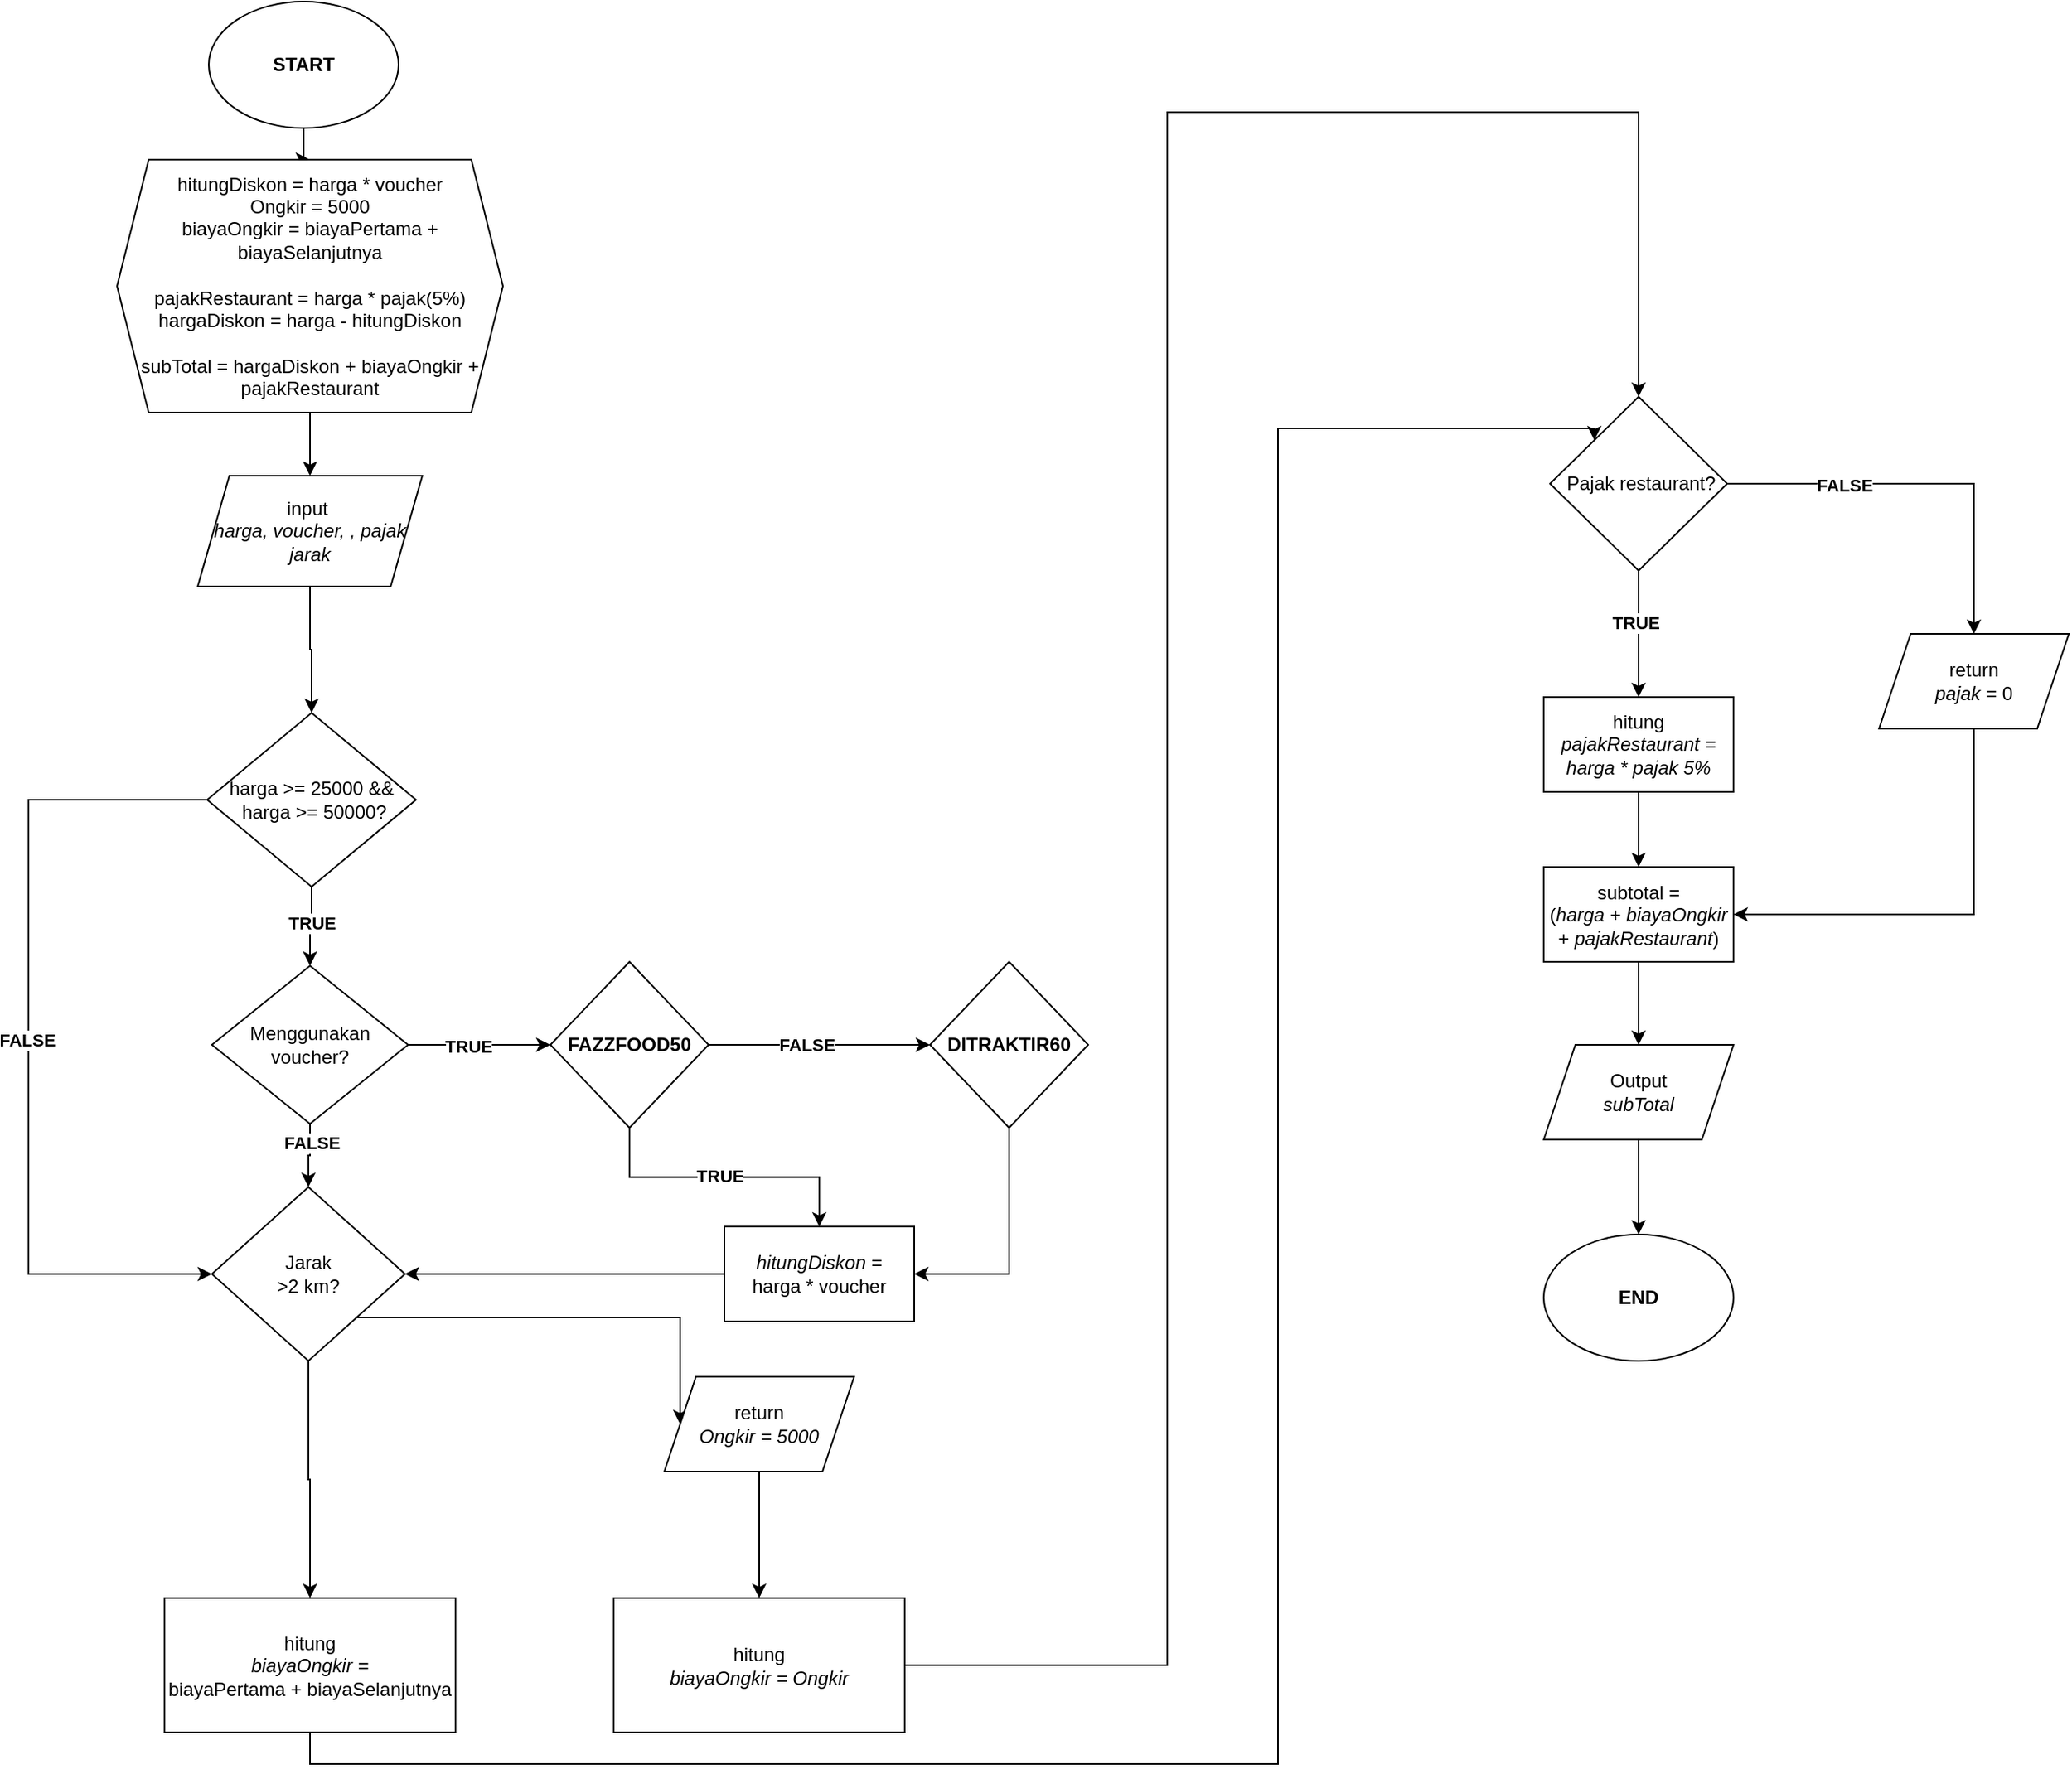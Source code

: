 <mxfile version="24.3.1" type="device" pages="2">
  <diagram name="Halaman-1" id="eNIid-b4z3w45mjWTmTH">
    <mxGraphModel dx="794" dy="412" grid="1" gridSize="10" guides="1" tooltips="1" connect="1" arrows="1" fold="1" page="1" pageScale="1" pageWidth="827" pageHeight="1169" math="0" shadow="0">
      <root>
        <mxCell id="0" />
        <mxCell id="1" parent="0" />
        <mxCell id="M_H7tDQbSuguibHbzKEM-14" value="" style="edgeStyle=orthogonalEdgeStyle;rounded=0;orthogonalLoop=1;jettySize=auto;html=1;" parent="1" source="M_H7tDQbSuguibHbzKEM-1" target="M_H7tDQbSuguibHbzKEM-3" edge="1">
          <mxGeometry relative="1" as="geometry" />
        </mxCell>
        <mxCell id="M_H7tDQbSuguibHbzKEM-1" value="&lt;b&gt;START&lt;/b&gt;" style="ellipse;whiteSpace=wrap;html=1;" parent="1" vertex="1">
          <mxGeometry x="354" y="60" width="120" height="80" as="geometry" />
        </mxCell>
        <mxCell id="M_H7tDQbSuguibHbzKEM-15" value="" style="edgeStyle=orthogonalEdgeStyle;rounded=0;orthogonalLoop=1;jettySize=auto;html=1;" parent="1" source="M_H7tDQbSuguibHbzKEM-3" target="M_H7tDQbSuguibHbzKEM-4" edge="1">
          <mxGeometry relative="1" as="geometry" />
        </mxCell>
        <mxCell id="M_H7tDQbSuguibHbzKEM-3" value="&lt;div&gt;&lt;span style=&quot;background-color: initial;&quot;&gt;hitungDisko&lt;/span&gt;&lt;span style=&quot;background-color: initial;&quot;&gt;n = harga * voucher&lt;/span&gt;&lt;/div&gt;&lt;div&gt;&lt;span style=&quot;background-color: initial;&quot;&gt;Ongkir = 5000&lt;/span&gt;&lt;/div&gt;&lt;div&gt;&lt;span style=&quot;background-color: initial;&quot;&gt;biayaOngkir = biayaPertama + biayaSelanjutnya&lt;/span&gt;&lt;/div&gt;&lt;div&gt;&lt;span style=&quot;background-color: initial;&quot;&gt;&lt;br&gt;&lt;/span&gt;&lt;/div&gt;&lt;div&gt;&lt;span style=&quot;background-color: initial;&quot;&gt;pajakRestaurant = harga * pajak(5%)&lt;/span&gt;&lt;/div&gt;&lt;div&gt;&lt;span style=&quot;background-color: initial;&quot;&gt;hargaDiskon = harga - hitungDiskon&lt;/span&gt;&lt;/div&gt;&lt;div&gt;&lt;span style=&quot;background-color: initial;&quot;&gt;&lt;br&gt;&lt;/span&gt;&lt;/div&gt;&lt;div&gt;&lt;span style=&quot;background-color: initial;&quot;&gt;subTotal = hargaDiskon + biayaOngkir + pajakRestaurant&lt;/span&gt;&lt;/div&gt;" style="shape=hexagon;perimeter=hexagonPerimeter2;whiteSpace=wrap;html=1;fixedSize=1;" parent="1" vertex="1">
          <mxGeometry x="296" y="160" width="244" height="160" as="geometry" />
        </mxCell>
        <mxCell id="nIbLB-oAtrkBY3EiPWz1-5" value="" style="edgeStyle=orthogonalEdgeStyle;rounded=0;orthogonalLoop=1;jettySize=auto;html=1;" parent="1" source="M_H7tDQbSuguibHbzKEM-4" target="nIbLB-oAtrkBY3EiPWz1-1" edge="1">
          <mxGeometry relative="1" as="geometry" />
        </mxCell>
        <mxCell id="M_H7tDQbSuguibHbzKEM-4" value="input&amp;nbsp;&lt;div&gt;&lt;i&gt;harga, voucher, , pajak jarak&lt;/i&gt;&lt;/div&gt;" style="shape=parallelogram;perimeter=parallelogramPerimeter;whiteSpace=wrap;html=1;fixedSize=1;" parent="1" vertex="1">
          <mxGeometry x="347" y="360" width="142" height="70" as="geometry" />
        </mxCell>
        <mxCell id="nIbLB-oAtrkBY3EiPWz1-10" value="" style="edgeStyle=orthogonalEdgeStyle;rounded=0;orthogonalLoop=1;jettySize=auto;html=1;" parent="1" source="M_H7tDQbSuguibHbzKEM-5" target="M_H7tDQbSuguibHbzKEM-9" edge="1">
          <mxGeometry relative="1" as="geometry" />
        </mxCell>
        <mxCell id="nIbLB-oAtrkBY3EiPWz1-39" value="&lt;b&gt;TRUE&lt;/b&gt;" style="edgeLabel;html=1;align=center;verticalAlign=middle;resizable=0;points=[];" parent="nIbLB-oAtrkBY3EiPWz1-10" vertex="1" connectable="0">
          <mxGeometry x="-0.128" y="-1" relative="1" as="geometry">
            <mxPoint x="-1" as="offset" />
          </mxGeometry>
        </mxCell>
        <mxCell id="nIbLB-oAtrkBY3EiPWz1-11" style="edgeStyle=orthogonalEdgeStyle;rounded=0;orthogonalLoop=1;jettySize=auto;html=1;exitX=0.5;exitY=1;exitDx=0;exitDy=0;entryX=0.5;entryY=0;entryDx=0;entryDy=0;" parent="1" source="M_H7tDQbSuguibHbzKEM-5" target="nIbLB-oAtrkBY3EiPWz1-2" edge="1">
          <mxGeometry relative="1" as="geometry" />
        </mxCell>
        <mxCell id="nIbLB-oAtrkBY3EiPWz1-40" value="&lt;b&gt;FALSE&lt;/b&gt;" style="edgeLabel;html=1;align=center;verticalAlign=middle;resizable=0;points=[];" parent="nIbLB-oAtrkBY3EiPWz1-11" vertex="1" connectable="0">
          <mxGeometry x="-0.447" y="1" relative="1" as="geometry">
            <mxPoint as="offset" />
          </mxGeometry>
        </mxCell>
        <mxCell id="M_H7tDQbSuguibHbzKEM-5" value="Menggunakan voucher?" style="rhombus;whiteSpace=wrap;html=1;" parent="1" vertex="1">
          <mxGeometry x="356" y="670" width="124" height="100" as="geometry" />
        </mxCell>
        <mxCell id="nIbLB-oAtrkBY3EiPWz1-24" style="edgeStyle=orthogonalEdgeStyle;rounded=0;orthogonalLoop=1;jettySize=auto;html=1;exitX=0.5;exitY=1;exitDx=0;exitDy=0;entryX=0;entryY=0;entryDx=0;entryDy=0;" parent="1" source="M_H7tDQbSuguibHbzKEM-7" target="M_H7tDQbSuguibHbzKEM-45" edge="1">
          <mxGeometry relative="1" as="geometry">
            <Array as="points">
              <mxPoint x="418" y="1175" />
              <mxPoint x="1030" y="1175" />
              <mxPoint x="1030" y="330" />
            </Array>
          </mxGeometry>
        </mxCell>
        <mxCell id="M_H7tDQbSuguibHbzKEM-7" value="hitung&lt;div&gt;&lt;i&gt;biayaOngkir =&lt;/i&gt;&lt;/div&gt;&lt;div&gt;biayaPertama + biayaSelanjutnya&lt;/div&gt;" style="rounded=0;whiteSpace=wrap;html=1;" parent="1" vertex="1">
          <mxGeometry x="326" y="1070" width="184" height="85" as="geometry" />
        </mxCell>
        <mxCell id="M_H7tDQbSuguibHbzKEM-23" value="" style="edgeStyle=orthogonalEdgeStyle;rounded=0;orthogonalLoop=1;jettySize=auto;html=1;" parent="1" source="M_H7tDQbSuguibHbzKEM-9" target="M_H7tDQbSuguibHbzKEM-10" edge="1">
          <mxGeometry relative="1" as="geometry" />
        </mxCell>
        <mxCell id="nIbLB-oAtrkBY3EiPWz1-34" value="&lt;b&gt;FALSE&lt;/b&gt;" style="edgeLabel;html=1;align=center;verticalAlign=middle;resizable=0;points=[];" parent="M_H7tDQbSuguibHbzKEM-23" vertex="1" connectable="0">
          <mxGeometry x="-0.106" relative="1" as="geometry">
            <mxPoint x="-1" as="offset" />
          </mxGeometry>
        </mxCell>
        <mxCell id="nIbLB-oAtrkBY3EiPWz1-33" style="edgeStyle=orthogonalEdgeStyle;rounded=0;orthogonalLoop=1;jettySize=auto;html=1;exitX=0.5;exitY=1;exitDx=0;exitDy=0;entryX=0.5;entryY=0;entryDx=0;entryDy=0;" parent="1" source="M_H7tDQbSuguibHbzKEM-9" target="M_H7tDQbSuguibHbzKEM-11" edge="1">
          <mxGeometry relative="1" as="geometry" />
        </mxCell>
        <mxCell id="nIbLB-oAtrkBY3EiPWz1-35" value="&lt;b&gt;TRUE&lt;/b&gt;" style="edgeLabel;html=1;align=center;verticalAlign=middle;resizable=0;points=[];" parent="nIbLB-oAtrkBY3EiPWz1-33" vertex="1" connectable="0">
          <mxGeometry x="-0.044" y="1" relative="1" as="geometry">
            <mxPoint x="1" as="offset" />
          </mxGeometry>
        </mxCell>
        <mxCell id="M_H7tDQbSuguibHbzKEM-9" value="&lt;b&gt;FAZZFOOD50&lt;/b&gt;" style="rhombus;whiteSpace=wrap;html=1;" parent="1" vertex="1">
          <mxGeometry x="570" y="667.5" width="100" height="105" as="geometry" />
        </mxCell>
        <mxCell id="nIbLB-oAtrkBY3EiPWz1-32" style="edgeStyle=orthogonalEdgeStyle;rounded=0;orthogonalLoop=1;jettySize=auto;html=1;exitX=0.5;exitY=1;exitDx=0;exitDy=0;entryX=1;entryY=0.5;entryDx=0;entryDy=0;" parent="1" source="M_H7tDQbSuguibHbzKEM-10" target="M_H7tDQbSuguibHbzKEM-11" edge="1">
          <mxGeometry relative="1" as="geometry" />
        </mxCell>
        <mxCell id="M_H7tDQbSuguibHbzKEM-10" value="&lt;b&gt;DITRAKTIR60&lt;/b&gt;" style="rhombus;whiteSpace=wrap;html=1;" parent="1" vertex="1">
          <mxGeometry x="810" y="667.5" width="100" height="105" as="geometry" />
        </mxCell>
        <mxCell id="nIbLB-oAtrkBY3EiPWz1-22" style="edgeStyle=orthogonalEdgeStyle;rounded=0;orthogonalLoop=1;jettySize=auto;html=1;exitX=0;exitY=0.5;exitDx=0;exitDy=0;entryX=1;entryY=0.5;entryDx=0;entryDy=0;" parent="1" source="M_H7tDQbSuguibHbzKEM-11" target="nIbLB-oAtrkBY3EiPWz1-2" edge="1">
          <mxGeometry relative="1" as="geometry" />
        </mxCell>
        <mxCell id="M_H7tDQbSuguibHbzKEM-11" value="&lt;i&gt;hitungDiskon&lt;/i&gt;&lt;span style=&quot;background-color: initial;&quot;&gt;&amp;nbsp;=&lt;/span&gt;&lt;div&gt;&lt;span style=&quot;background-color: initial;&quot;&gt;harga * voucher&lt;/span&gt;&lt;/div&gt;" style="rounded=0;whiteSpace=wrap;html=1;" parent="1" vertex="1">
          <mxGeometry x="680" y="835" width="120" height="60" as="geometry" />
        </mxCell>
        <mxCell id="M_H7tDQbSuguibHbzKEM-30" value="" style="edgeStyle=orthogonalEdgeStyle;rounded=0;orthogonalLoop=1;jettySize=auto;html=1;" parent="1" source="M_H7tDQbSuguibHbzKEM-13" target="M_H7tDQbSuguibHbzKEM-29" edge="1">
          <mxGeometry relative="1" as="geometry" />
        </mxCell>
        <mxCell id="M_H7tDQbSuguibHbzKEM-13" value="hitung&lt;div&gt;&lt;i&gt;pajakRestaurant =&lt;/i&gt;&lt;/div&gt;&lt;div&gt;&lt;i&gt;harga * pajak 5%&lt;/i&gt;&lt;/div&gt;" style="rounded=0;whiteSpace=wrap;html=1;" parent="1" vertex="1">
          <mxGeometry x="1198" y="500" width="120" height="60" as="geometry" />
        </mxCell>
        <mxCell id="M_H7tDQbSuguibHbzKEM-32" value="" style="edgeStyle=orthogonalEdgeStyle;rounded=0;orthogonalLoop=1;jettySize=auto;html=1;" parent="1" source="M_H7tDQbSuguibHbzKEM-29" target="M_H7tDQbSuguibHbzKEM-31" edge="1">
          <mxGeometry relative="1" as="geometry" />
        </mxCell>
        <mxCell id="M_H7tDQbSuguibHbzKEM-29" value="subtotal =&lt;div&gt;(&lt;i&gt;harga&lt;/i&gt;&amp;nbsp;+ &lt;i&gt;biayaOngkir&lt;/i&gt; + &lt;i&gt;pajakRestaurant&lt;/i&gt;)&lt;/div&gt;" style="rounded=0;whiteSpace=wrap;html=1;" parent="1" vertex="1">
          <mxGeometry x="1198" y="607.5" width="120" height="60" as="geometry" />
        </mxCell>
        <mxCell id="nIbLB-oAtrkBY3EiPWz1-41" value="" style="edgeStyle=orthogonalEdgeStyle;rounded=0;orthogonalLoop=1;jettySize=auto;html=1;" parent="1" source="M_H7tDQbSuguibHbzKEM-31" target="M_H7tDQbSuguibHbzKEM-33" edge="1">
          <mxGeometry relative="1" as="geometry" />
        </mxCell>
        <mxCell id="M_H7tDQbSuguibHbzKEM-31" value="Output&lt;div&gt;&lt;i&gt;subTotal&lt;/i&gt;&lt;/div&gt;" style="shape=parallelogram;perimeter=parallelogramPerimeter;whiteSpace=wrap;html=1;fixedSize=1;" parent="1" vertex="1">
          <mxGeometry x="1198" y="720" width="120" height="60" as="geometry" />
        </mxCell>
        <mxCell id="M_H7tDQbSuguibHbzKEM-33" value="&lt;b&gt;END&lt;/b&gt;" style="ellipse;whiteSpace=wrap;html=1;" parent="1" vertex="1">
          <mxGeometry x="1198" y="840" width="120" height="80" as="geometry" />
        </mxCell>
        <mxCell id="M_H7tDQbSuguibHbzKEM-51" style="edgeStyle=orthogonalEdgeStyle;rounded=0;orthogonalLoop=1;jettySize=auto;html=1;exitX=0.5;exitY=1;exitDx=0;exitDy=0;entryX=0.5;entryY=0;entryDx=0;entryDy=0;" parent="1" source="M_H7tDQbSuguibHbzKEM-45" target="M_H7tDQbSuguibHbzKEM-13" edge="1">
          <mxGeometry relative="1" as="geometry" />
        </mxCell>
        <mxCell id="M_H7tDQbSuguibHbzKEM-52" value="&lt;b&gt;TRUE&lt;/b&gt;" style="edgeLabel;html=1;align=center;verticalAlign=middle;resizable=0;points=[];" parent="M_H7tDQbSuguibHbzKEM-51" vertex="1" connectable="0">
          <mxGeometry x="-0.195" y="-2" relative="1" as="geometry">
            <mxPoint y="1" as="offset" />
          </mxGeometry>
        </mxCell>
        <mxCell id="nIbLB-oAtrkBY3EiPWz1-27" style="edgeStyle=orthogonalEdgeStyle;rounded=0;orthogonalLoop=1;jettySize=auto;html=1;exitX=1;exitY=0.5;exitDx=0;exitDy=0;entryX=0.5;entryY=0;entryDx=0;entryDy=0;" parent="1" source="M_H7tDQbSuguibHbzKEM-45" target="nIbLB-oAtrkBY3EiPWz1-26" edge="1">
          <mxGeometry relative="1" as="geometry" />
        </mxCell>
        <mxCell id="nIbLB-oAtrkBY3EiPWz1-43" value="&lt;b&gt;FALSE&lt;/b&gt;" style="edgeLabel;html=1;align=center;verticalAlign=middle;resizable=0;points=[];" parent="nIbLB-oAtrkBY3EiPWz1-27" vertex="1" connectable="0">
          <mxGeometry x="-0.414" y="-1" relative="1" as="geometry">
            <mxPoint as="offset" />
          </mxGeometry>
        </mxCell>
        <mxCell id="M_H7tDQbSuguibHbzKEM-45" value="&amp;nbsp;Pajak restaurant?" style="rhombus;whiteSpace=wrap;html=1;" parent="1" vertex="1">
          <mxGeometry x="1202" y="310" width="112" height="110" as="geometry" />
        </mxCell>
        <mxCell id="nIbLB-oAtrkBY3EiPWz1-6" value="" style="edgeStyle=orthogonalEdgeStyle;rounded=0;orthogonalLoop=1;jettySize=auto;html=1;" parent="1" source="nIbLB-oAtrkBY3EiPWz1-1" target="M_H7tDQbSuguibHbzKEM-5" edge="1">
          <mxGeometry relative="1" as="geometry" />
        </mxCell>
        <mxCell id="nIbLB-oAtrkBY3EiPWz1-38" value="&lt;b&gt;TRUE&lt;/b&gt;" style="edgeLabel;html=1;align=center;verticalAlign=middle;resizable=0;points=[];" parent="nIbLB-oAtrkBY3EiPWz1-6" vertex="1" connectable="0">
          <mxGeometry x="-0.098" relative="1" as="geometry">
            <mxPoint as="offset" />
          </mxGeometry>
        </mxCell>
        <mxCell id="nIbLB-oAtrkBY3EiPWz1-7" style="edgeStyle=orthogonalEdgeStyle;rounded=0;orthogonalLoop=1;jettySize=auto;html=1;exitX=0;exitY=0.5;exitDx=0;exitDy=0;entryX=0;entryY=0.5;entryDx=0;entryDy=0;" parent="1" source="nIbLB-oAtrkBY3EiPWz1-1" target="nIbLB-oAtrkBY3EiPWz1-2" edge="1">
          <mxGeometry relative="1" as="geometry">
            <Array as="points">
              <mxPoint x="240" y="565" />
              <mxPoint x="240" y="865" />
            </Array>
          </mxGeometry>
        </mxCell>
        <mxCell id="nIbLB-oAtrkBY3EiPWz1-36" value="&lt;b&gt;FALSE&lt;/b&gt;" style="edgeLabel;html=1;align=center;verticalAlign=middle;resizable=0;points=[];" parent="nIbLB-oAtrkBY3EiPWz1-7" vertex="1" connectable="0">
          <mxGeometry x="0.006" y="-1" relative="1" as="geometry">
            <mxPoint y="-1" as="offset" />
          </mxGeometry>
        </mxCell>
        <mxCell id="nIbLB-oAtrkBY3EiPWz1-1" value="harga &amp;gt;= 25000 &amp;amp;&amp;amp;&lt;div&gt;&amp;nbsp;harga &amp;gt;= 50000?&lt;/div&gt;" style="rhombus;whiteSpace=wrap;html=1;" parent="1" vertex="1">
          <mxGeometry x="353" y="510" width="132" height="110" as="geometry" />
        </mxCell>
        <mxCell id="nIbLB-oAtrkBY3EiPWz1-15" style="edgeStyle=orthogonalEdgeStyle;rounded=0;orthogonalLoop=1;jettySize=auto;html=1;exitX=1;exitY=1;exitDx=0;exitDy=0;entryX=0;entryY=0.5;entryDx=0;entryDy=0;" parent="1" source="nIbLB-oAtrkBY3EiPWz1-2" target="nIbLB-oAtrkBY3EiPWz1-3" edge="1">
          <mxGeometry relative="1" as="geometry" />
        </mxCell>
        <mxCell id="nIbLB-oAtrkBY3EiPWz1-16" style="edgeStyle=orthogonalEdgeStyle;rounded=0;orthogonalLoop=1;jettySize=auto;html=1;exitX=0.5;exitY=1;exitDx=0;exitDy=0;entryX=0.5;entryY=0;entryDx=0;entryDy=0;" parent="1" source="nIbLB-oAtrkBY3EiPWz1-2" target="M_H7tDQbSuguibHbzKEM-7" edge="1">
          <mxGeometry relative="1" as="geometry" />
        </mxCell>
        <mxCell id="nIbLB-oAtrkBY3EiPWz1-2" value="Jarak&lt;div&gt;&amp;gt;2 km?&lt;/div&gt;" style="rhombus;whiteSpace=wrap;html=1;" parent="1" vertex="1">
          <mxGeometry x="356" y="810" width="122" height="110" as="geometry" />
        </mxCell>
        <mxCell id="nIbLB-oAtrkBY3EiPWz1-17" style="edgeStyle=orthogonalEdgeStyle;rounded=0;orthogonalLoop=1;jettySize=auto;html=1;exitX=0.5;exitY=1;exitDx=0;exitDy=0;entryX=0.5;entryY=0;entryDx=0;entryDy=0;" parent="1" source="nIbLB-oAtrkBY3EiPWz1-3" target="nIbLB-oAtrkBY3EiPWz1-4" edge="1">
          <mxGeometry relative="1" as="geometry" />
        </mxCell>
        <mxCell id="nIbLB-oAtrkBY3EiPWz1-3" value="return&lt;div&gt;&lt;i&gt;Ongkir = 5000&lt;/i&gt;&lt;/div&gt;" style="shape=parallelogram;perimeter=parallelogramPerimeter;whiteSpace=wrap;html=1;fixedSize=1;" parent="1" vertex="1">
          <mxGeometry x="642" y="930" width="120" height="60" as="geometry" />
        </mxCell>
        <mxCell id="nIbLB-oAtrkBY3EiPWz1-23" style="edgeStyle=orthogonalEdgeStyle;rounded=0;orthogonalLoop=1;jettySize=auto;html=1;exitX=1;exitY=0.5;exitDx=0;exitDy=0;entryX=0.5;entryY=0;entryDx=0;entryDy=0;" parent="1" source="nIbLB-oAtrkBY3EiPWz1-4" target="M_H7tDQbSuguibHbzKEM-45" edge="1">
          <mxGeometry relative="1" as="geometry">
            <Array as="points">
              <mxPoint x="960" y="1113" />
              <mxPoint x="960" y="130" />
              <mxPoint x="1258" y="130" />
            </Array>
          </mxGeometry>
        </mxCell>
        <mxCell id="nIbLB-oAtrkBY3EiPWz1-4" value="hitung&lt;div&gt;&lt;i&gt;biayaOngkir = Ongkir&lt;/i&gt;&lt;/div&gt;" style="rounded=0;whiteSpace=wrap;html=1;" parent="1" vertex="1">
          <mxGeometry x="610" y="1070" width="184" height="85" as="geometry" />
        </mxCell>
        <mxCell id="nIbLB-oAtrkBY3EiPWz1-42" style="edgeStyle=orthogonalEdgeStyle;rounded=0;orthogonalLoop=1;jettySize=auto;html=1;exitX=0.5;exitY=1;exitDx=0;exitDy=0;entryX=1;entryY=0.5;entryDx=0;entryDy=0;" parent="1" source="nIbLB-oAtrkBY3EiPWz1-26" target="M_H7tDQbSuguibHbzKEM-29" edge="1">
          <mxGeometry relative="1" as="geometry" />
        </mxCell>
        <mxCell id="nIbLB-oAtrkBY3EiPWz1-26" value="return&lt;div&gt;&lt;i&gt;pajak&lt;/i&gt; = 0&lt;/div&gt;" style="shape=parallelogram;perimeter=parallelogramPerimeter;whiteSpace=wrap;html=1;fixedSize=1;" parent="1" vertex="1">
          <mxGeometry x="1410" y="460" width="120" height="60" as="geometry" />
        </mxCell>
      </root>
    </mxGraphModel>
  </diagram>
  <diagram id="ozesaYWfnDiQz6zbP-bT" name="Halaman-2">
    <mxGraphModel dx="794" dy="412" grid="1" gridSize="10" guides="1" tooltips="1" connect="1" arrows="1" fold="1" page="1" pageScale="1" pageWidth="827" pageHeight="1169" math="0" shadow="0">
      <root>
        <mxCell id="0" />
        <mxCell id="1" parent="0" />
      </root>
    </mxGraphModel>
  </diagram>
</mxfile>
